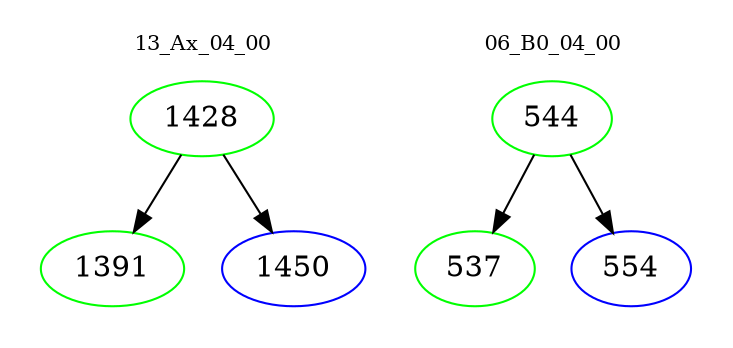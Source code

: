 digraph{
subgraph cluster_0 {
color = white
label = "13_Ax_04_00";
fontsize=10;
T0_1428 [label="1428", color="green"]
T0_1428 -> T0_1391 [color="black"]
T0_1391 [label="1391", color="green"]
T0_1428 -> T0_1450 [color="black"]
T0_1450 [label="1450", color="blue"]
}
subgraph cluster_1 {
color = white
label = "06_B0_04_00";
fontsize=10;
T1_544 [label="544", color="green"]
T1_544 -> T1_537 [color="black"]
T1_537 [label="537", color="green"]
T1_544 -> T1_554 [color="black"]
T1_554 [label="554", color="blue"]
}
}
